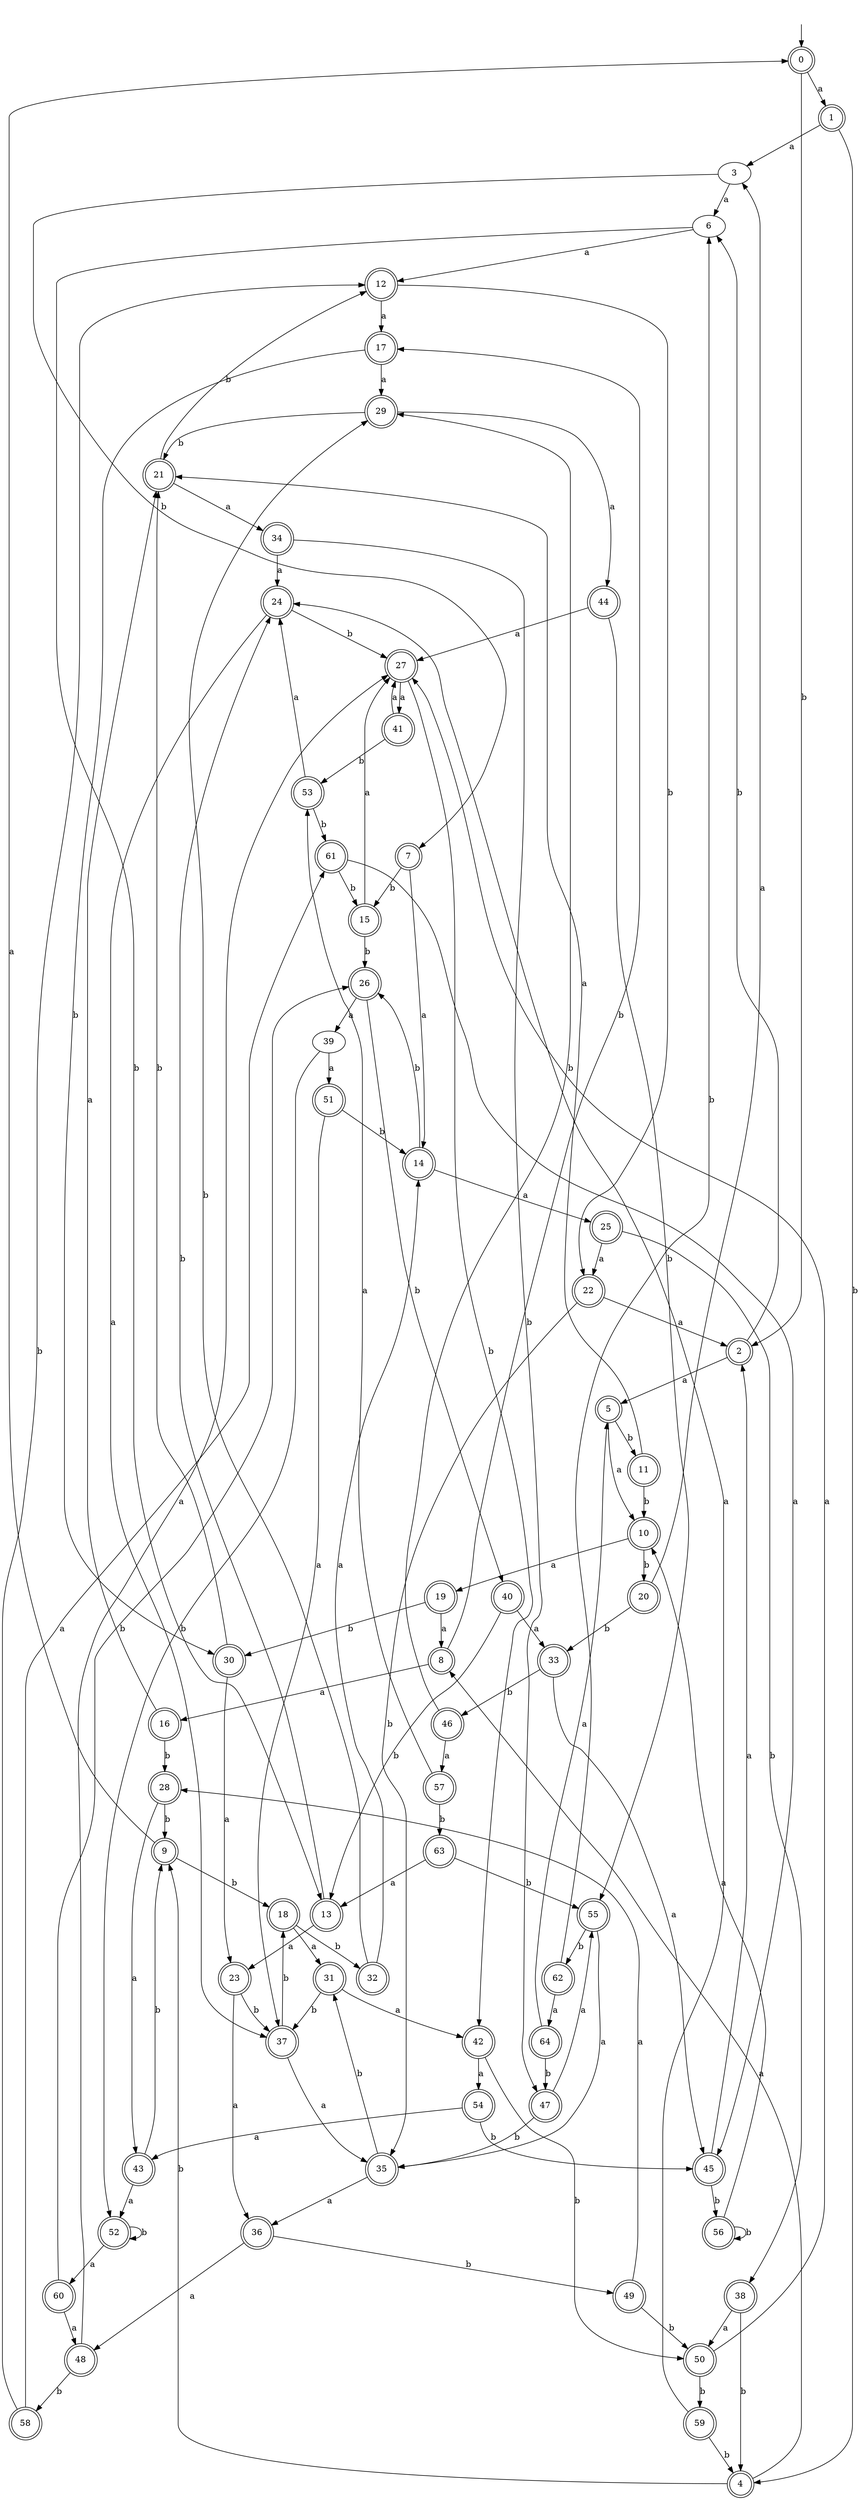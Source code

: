 digraph RandomDFA {
  __start0 [label="", shape=none];
  __start0 -> 0 [label=""];
  0 [shape=circle] [shape=doublecircle]
  0 -> 1 [label="a"]
  0 -> 2 [label="b"]
  1 [shape=doublecircle]
  1 -> 3 [label="a"]
  1 -> 4 [label="b"]
  2 [shape=doublecircle]
  2 -> 5 [label="a"]
  2 -> 6 [label="b"]
  3
  3 -> 6 [label="a"]
  3 -> 7 [label="b"]
  4 [shape=doublecircle]
  4 -> 8 [label="a"]
  4 -> 9 [label="b"]
  5 [shape=doublecircle]
  5 -> 10 [label="a"]
  5 -> 11 [label="b"]
  6
  6 -> 12 [label="a"]
  6 -> 13 [label="b"]
  7 [shape=doublecircle]
  7 -> 14 [label="a"]
  7 -> 15 [label="b"]
  8 [shape=doublecircle]
  8 -> 16 [label="a"]
  8 -> 17 [label="b"]
  9 [shape=doublecircle]
  9 -> 0 [label="a"]
  9 -> 18 [label="b"]
  10 [shape=doublecircle]
  10 -> 19 [label="a"]
  10 -> 20 [label="b"]
  11 [shape=doublecircle]
  11 -> 21 [label="a"]
  11 -> 10 [label="b"]
  12 [shape=doublecircle]
  12 -> 17 [label="a"]
  12 -> 22 [label="b"]
  13 [shape=doublecircle]
  13 -> 23 [label="a"]
  13 -> 24 [label="b"]
  14 [shape=doublecircle]
  14 -> 25 [label="a"]
  14 -> 26 [label="b"]
  15 [shape=doublecircle]
  15 -> 27 [label="a"]
  15 -> 26 [label="b"]
  16 [shape=doublecircle]
  16 -> 21 [label="a"]
  16 -> 28 [label="b"]
  17 [shape=doublecircle]
  17 -> 29 [label="a"]
  17 -> 30 [label="b"]
  18 [shape=doublecircle]
  18 -> 31 [label="a"]
  18 -> 32 [label="b"]
  19 [shape=doublecircle]
  19 -> 8 [label="a"]
  19 -> 30 [label="b"]
  20 [shape=doublecircle]
  20 -> 3 [label="a"]
  20 -> 33 [label="b"]
  21 [shape=doublecircle]
  21 -> 34 [label="a"]
  21 -> 12 [label="b"]
  22 [shape=doublecircle]
  22 -> 2 [label="a"]
  22 -> 35 [label="b"]
  23 [shape=doublecircle]
  23 -> 36 [label="a"]
  23 -> 37 [label="b"]
  24 [shape=doublecircle]
  24 -> 37 [label="a"]
  24 -> 27 [label="b"]
  25 [shape=doublecircle]
  25 -> 22 [label="a"]
  25 -> 38 [label="b"]
  26 [shape=doublecircle]
  26 -> 39 [label="a"]
  26 -> 40 [label="b"]
  27 [shape=doublecircle]
  27 -> 41 [label="a"]
  27 -> 42 [label="b"]
  28 [shape=doublecircle]
  28 -> 43 [label="a"]
  28 -> 9 [label="b"]
  29 [shape=doublecircle]
  29 -> 44 [label="a"]
  29 -> 21 [label="b"]
  30 [shape=doublecircle]
  30 -> 23 [label="a"]
  30 -> 21 [label="b"]
  31 [shape=doublecircle]
  31 -> 42 [label="a"]
  31 -> 37 [label="b"]
  32 [shape=doublecircle]
  32 -> 14 [label="a"]
  32 -> 29 [label="b"]
  33 [shape=doublecircle]
  33 -> 45 [label="a"]
  33 -> 46 [label="b"]
  34 [shape=doublecircle]
  34 -> 24 [label="a"]
  34 -> 47 [label="b"]
  35 [shape=doublecircle]
  35 -> 36 [label="a"]
  35 -> 31 [label="b"]
  36 [shape=doublecircle]
  36 -> 48 [label="a"]
  36 -> 49 [label="b"]
  37 [shape=doublecircle]
  37 -> 35 [label="a"]
  37 -> 18 [label="b"]
  38 [shape=doublecircle]
  38 -> 50 [label="a"]
  38 -> 4 [label="b"]
  39
  39 -> 51 [label="a"]
  39 -> 52 [label="b"]
  40 [shape=doublecircle]
  40 -> 33 [label="a"]
  40 -> 13 [label="b"]
  41 [shape=doublecircle]
  41 -> 27 [label="a"]
  41 -> 53 [label="b"]
  42 [shape=doublecircle]
  42 -> 54 [label="a"]
  42 -> 50 [label="b"]
  43 [shape=doublecircle]
  43 -> 52 [label="a"]
  43 -> 9 [label="b"]
  44 [shape=doublecircle]
  44 -> 27 [label="a"]
  44 -> 55 [label="b"]
  45 [shape=doublecircle]
  45 -> 2 [label="a"]
  45 -> 56 [label="b"]
  46 [shape=doublecircle]
  46 -> 57 [label="a"]
  46 -> 29 [label="b"]
  47 [shape=doublecircle]
  47 -> 55 [label="a"]
  47 -> 35 [label="b"]
  48 [shape=doublecircle]
  48 -> 27 [label="a"]
  48 -> 58 [label="b"]
  49 [shape=doublecircle]
  49 -> 28 [label="a"]
  49 -> 50 [label="b"]
  50 [shape=doublecircle]
  50 -> 27 [label="a"]
  50 -> 59 [label="b"]
  51 [shape=doublecircle]
  51 -> 37 [label="a"]
  51 -> 14 [label="b"]
  52 [shape=doublecircle]
  52 -> 60 [label="a"]
  52 -> 52 [label="b"]
  53 [shape=doublecircle]
  53 -> 24 [label="a"]
  53 -> 61 [label="b"]
  54 [shape=doublecircle]
  54 -> 43 [label="a"]
  54 -> 45 [label="b"]
  55 [shape=doublecircle]
  55 -> 35 [label="a"]
  55 -> 62 [label="b"]
  56 [shape=doublecircle]
  56 -> 10 [label="a"]
  56 -> 56 [label="b"]
  57 [shape=doublecircle]
  57 -> 53 [label="a"]
  57 -> 63 [label="b"]
  58 [shape=doublecircle]
  58 -> 61 [label="a"]
  58 -> 12 [label="b"]
  59 [shape=doublecircle]
  59 -> 24 [label="a"]
  59 -> 4 [label="b"]
  60 [shape=doublecircle]
  60 -> 48 [label="a"]
  60 -> 26 [label="b"]
  61 [shape=doublecircle]
  61 -> 45 [label="a"]
  61 -> 15 [label="b"]
  62 [shape=doublecircle]
  62 -> 64 [label="a"]
  62 -> 6 [label="b"]
  63 [shape=doublecircle]
  63 -> 13 [label="a"]
  63 -> 55 [label="b"]
  64 [shape=doublecircle]
  64 -> 5 [label="a"]
  64 -> 47 [label="b"]
}
